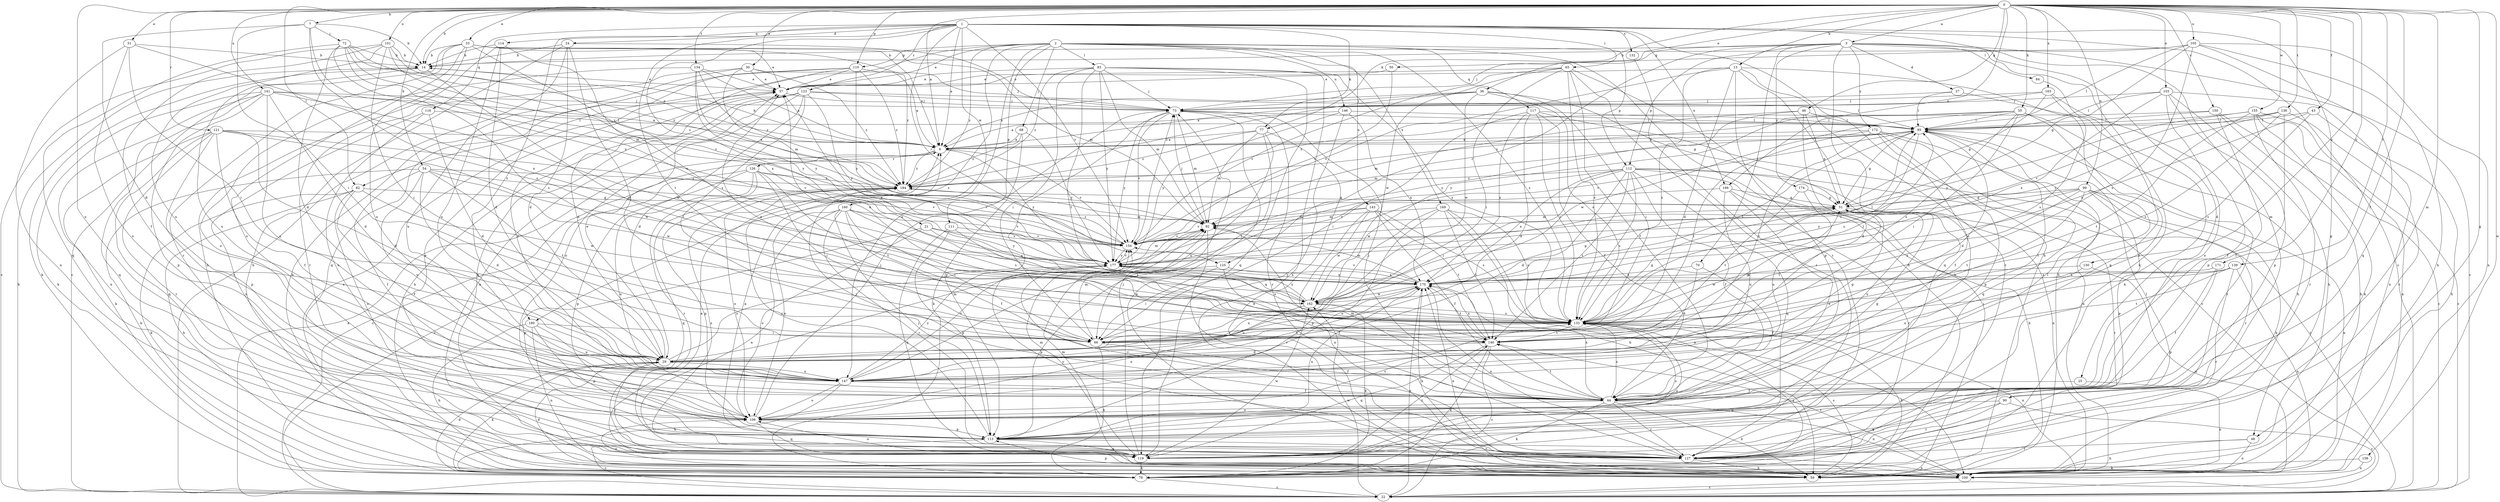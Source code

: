 strict digraph  {
0;
1;
2;
3;
6;
7;
13;
14;
21;
22;
24;
25;
27;
29;
30;
31;
33;
36;
37;
43;
44;
46;
48;
50;
51;
54;
55;
59;
65;
66;
68;
70;
72;
73;
77;
79;
82;
83;
84;
85;
90;
92;
99;
100;
101;
103;
105;
106;
110;
111;
112;
113;
114;
116;
117;
119;
121;
123;
125;
126;
127;
130;
132;
133;
134;
136;
139;
140;
141;
143;
146;
147;
150;
154;
155;
158;
160;
162;
163;
166;
169;
170;
171;
172;
174;
177;
180;
184;
0 -> 3  [label=a];
0 -> 6  [label=a];
0 -> 7  [label=b];
0 -> 13  [label=b];
0 -> 14  [label=b];
0 -> 30  [label=e];
0 -> 31  [label=e];
0 -> 33  [label=e];
0 -> 36  [label=e];
0 -> 43  [label=f];
0 -> 44  [label=f];
0 -> 46  [label=g];
0 -> 48  [label=g];
0 -> 54  [label=h];
0 -> 55  [label=h];
0 -> 77  [label=k];
0 -> 82  [label=l];
0 -> 90  [label=m];
0 -> 99  [label=n];
0 -> 101  [label=o];
0 -> 103  [label=o];
0 -> 105  [label=o];
0 -> 106  [label=o];
0 -> 110  [label=p];
0 -> 121  [label=r];
0 -> 130  [label=s];
0 -> 134  [label=t];
0 -> 136  [label=t];
0 -> 139  [label=t];
0 -> 141  [label=u];
0 -> 150  [label=v];
0 -> 155  [label=w];
0 -> 158  [label=w];
0 -> 163  [label=x];
0 -> 166  [label=x];
0 -> 171  [label=y];
1 -> 6  [label=a];
1 -> 21  [label=c];
1 -> 22  [label=c];
1 -> 24  [label=d];
1 -> 48  [label=g];
1 -> 59  [label=h];
1 -> 65  [label=i];
1 -> 77  [label=k];
1 -> 90  [label=m];
1 -> 114  [label=q];
1 -> 116  [label=q];
1 -> 123  [label=r];
1 -> 125  [label=r];
1 -> 132  [label=s];
1 -> 140  [label=t];
1 -> 154  [label=v];
1 -> 160  [label=w];
1 -> 166  [label=x];
1 -> 180  [label=z];
2 -> 37  [label=e];
2 -> 59  [label=h];
2 -> 68  [label=j];
2 -> 82  [label=l];
2 -> 83  [label=l];
2 -> 110  [label=p];
2 -> 111  [label=p];
2 -> 112  [label=p];
2 -> 117  [label=q];
2 -> 133  [label=s];
2 -> 143  [label=u];
2 -> 146  [label=u];
2 -> 147  [label=u];
2 -> 169  [label=x];
2 -> 180  [label=z];
2 -> 184  [label=z];
3 -> 14  [label=b];
3 -> 22  [label=c];
3 -> 25  [label=d];
3 -> 27  [label=d];
3 -> 50  [label=g];
3 -> 70  [label=j];
3 -> 79  [label=k];
3 -> 84  [label=l];
3 -> 106  [label=o];
3 -> 112  [label=p];
3 -> 125  [label=r];
3 -> 172  [label=y];
3 -> 174  [label=y];
6 -> 14  [label=b];
6 -> 22  [label=c];
6 -> 85  [label=l];
6 -> 126  [label=r];
6 -> 154  [label=v];
6 -> 177  [label=y];
6 -> 184  [label=z];
7 -> 14  [label=b];
7 -> 29  [label=d];
7 -> 66  [label=i];
7 -> 72  [label=j];
7 -> 133  [label=s];
7 -> 177  [label=y];
13 -> 29  [label=d];
13 -> 37  [label=e];
13 -> 59  [label=h];
13 -> 113  [label=p];
13 -> 119  [label=q];
13 -> 127  [label=r];
13 -> 133  [label=s];
13 -> 154  [label=v];
14 -> 37  [label=e];
14 -> 79  [label=k];
14 -> 133  [label=s];
14 -> 147  [label=u];
21 -> 106  [label=o];
21 -> 113  [label=p];
21 -> 154  [label=v];
21 -> 170  [label=x];
21 -> 177  [label=y];
22 -> 6  [label=a];
22 -> 14  [label=b];
22 -> 162  [label=w];
22 -> 170  [label=x];
24 -> 14  [label=b];
24 -> 22  [label=c];
24 -> 29  [label=d];
24 -> 59  [label=h];
24 -> 66  [label=i];
24 -> 92  [label=m];
25 -> 44  [label=f];
25 -> 100  [label=n];
27 -> 73  [label=j];
27 -> 79  [label=k];
27 -> 85  [label=l];
29 -> 37  [label=e];
29 -> 51  [label=g];
29 -> 79  [label=k];
29 -> 92  [label=m];
29 -> 127  [label=r];
29 -> 147  [label=u];
29 -> 170  [label=x];
29 -> 177  [label=y];
30 -> 37  [label=e];
30 -> 73  [label=j];
30 -> 127  [label=r];
30 -> 147  [label=u];
30 -> 177  [label=y];
30 -> 184  [label=z];
31 -> 14  [label=b];
31 -> 66  [label=i];
31 -> 100  [label=n];
31 -> 106  [label=o];
31 -> 170  [label=x];
33 -> 6  [label=a];
33 -> 14  [label=b];
33 -> 22  [label=c];
33 -> 37  [label=e];
33 -> 73  [label=j];
33 -> 106  [label=o];
33 -> 127  [label=r];
33 -> 147  [label=u];
33 -> 170  [label=x];
33 -> 184  [label=z];
36 -> 6  [label=a];
36 -> 51  [label=g];
36 -> 66  [label=i];
36 -> 73  [label=j];
36 -> 133  [label=s];
36 -> 162  [label=w];
36 -> 184  [label=z];
37 -> 73  [label=j];
43 -> 59  [label=h];
43 -> 85  [label=l];
43 -> 133  [label=s];
43 -> 170  [label=x];
44 -> 51  [label=g];
44 -> 59  [label=h];
44 -> 73  [label=j];
44 -> 79  [label=k];
44 -> 92  [label=m];
44 -> 100  [label=n];
44 -> 106  [label=o];
44 -> 127  [label=r];
44 -> 133  [label=s];
44 -> 140  [label=t];
44 -> 170  [label=x];
44 -> 184  [label=z];
46 -> 29  [label=d];
46 -> 51  [label=g];
46 -> 85  [label=l];
46 -> 92  [label=m];
46 -> 177  [label=y];
48 -> 59  [label=h];
48 -> 100  [label=n];
48 -> 127  [label=r];
50 -> 37  [label=e];
50 -> 154  [label=v];
51 -> 92  [label=m];
51 -> 127  [label=r];
51 -> 140  [label=t];
51 -> 147  [label=u];
54 -> 29  [label=d];
54 -> 44  [label=f];
54 -> 79  [label=k];
54 -> 140  [label=t];
54 -> 147  [label=u];
54 -> 154  [label=v];
54 -> 162  [label=w];
54 -> 184  [label=z];
55 -> 44  [label=f];
55 -> 59  [label=h];
55 -> 66  [label=i];
55 -> 85  [label=l];
55 -> 133  [label=s];
55 -> 162  [label=w];
55 -> 177  [label=y];
55 -> 184  [label=z];
59 -> 29  [label=d];
59 -> 37  [label=e];
59 -> 92  [label=m];
59 -> 106  [label=o];
59 -> 113  [label=p];
59 -> 133  [label=s];
59 -> 170  [label=x];
65 -> 37  [label=e];
65 -> 44  [label=f];
65 -> 59  [label=h];
65 -> 66  [label=i];
65 -> 127  [label=r];
65 -> 133  [label=s];
65 -> 154  [label=v];
65 -> 162  [label=w];
66 -> 44  [label=f];
66 -> 51  [label=g];
66 -> 79  [label=k];
66 -> 92  [label=m];
68 -> 6  [label=a];
68 -> 79  [label=k];
68 -> 177  [label=y];
68 -> 184  [label=z];
70 -> 29  [label=d];
70 -> 44  [label=f];
70 -> 170  [label=x];
72 -> 6  [label=a];
72 -> 14  [label=b];
72 -> 29  [label=d];
72 -> 92  [label=m];
72 -> 119  [label=q];
72 -> 133  [label=s];
72 -> 170  [label=x];
72 -> 184  [label=z];
73 -> 85  [label=l];
73 -> 92  [label=m];
73 -> 100  [label=n];
73 -> 113  [label=p];
73 -> 127  [label=r];
73 -> 154  [label=v];
73 -> 177  [label=y];
77 -> 6  [label=a];
77 -> 66  [label=i];
77 -> 92  [label=m];
77 -> 100  [label=n];
77 -> 147  [label=u];
77 -> 184  [label=z];
79 -> 22  [label=c];
79 -> 29  [label=d];
79 -> 133  [label=s];
82 -> 44  [label=f];
82 -> 51  [label=g];
82 -> 59  [label=h];
82 -> 79  [label=k];
82 -> 106  [label=o];
82 -> 162  [label=w];
83 -> 37  [label=e];
83 -> 66  [label=i];
83 -> 73  [label=j];
83 -> 92  [label=m];
83 -> 100  [label=n];
83 -> 119  [label=q];
83 -> 133  [label=s];
83 -> 140  [label=t];
83 -> 177  [label=y];
83 -> 184  [label=z];
84 -> 119  [label=q];
85 -> 6  [label=a];
85 -> 29  [label=d];
85 -> 51  [label=g];
85 -> 92  [label=m];
85 -> 127  [label=r];
85 -> 133  [label=s];
85 -> 154  [label=v];
90 -> 22  [label=c];
90 -> 106  [label=o];
90 -> 119  [label=q];
90 -> 127  [label=r];
92 -> 73  [label=j];
92 -> 127  [label=r];
92 -> 154  [label=v];
99 -> 51  [label=g];
99 -> 79  [label=k];
99 -> 100  [label=n];
99 -> 113  [label=p];
99 -> 127  [label=r];
99 -> 133  [label=s];
99 -> 140  [label=t];
99 -> 154  [label=v];
99 -> 177  [label=y];
100 -> 6  [label=a];
100 -> 22  [label=c];
100 -> 140  [label=t];
101 -> 14  [label=b];
101 -> 22  [label=c];
101 -> 44  [label=f];
101 -> 66  [label=i];
101 -> 147  [label=u];
101 -> 154  [label=v];
101 -> 184  [label=z];
103 -> 59  [label=h];
103 -> 73  [label=j];
103 -> 85  [label=l];
103 -> 100  [label=n];
103 -> 106  [label=o];
103 -> 113  [label=p];
103 -> 170  [label=x];
105 -> 14  [label=b];
105 -> 51  [label=g];
105 -> 59  [label=h];
105 -> 73  [label=j];
105 -> 85  [label=l];
105 -> 100  [label=n];
105 -> 119  [label=q];
105 -> 133  [label=s];
106 -> 37  [label=e];
106 -> 73  [label=j];
106 -> 85  [label=l];
106 -> 113  [label=p];
106 -> 119  [label=q];
106 -> 133  [label=s];
110 -> 6  [label=a];
110 -> 29  [label=d];
110 -> 37  [label=e];
110 -> 59  [label=h];
110 -> 119  [label=q];
110 -> 177  [label=y];
110 -> 184  [label=z];
111 -> 113  [label=p];
111 -> 119  [label=q];
111 -> 133  [label=s];
111 -> 154  [label=v];
112 -> 22  [label=c];
112 -> 29  [label=d];
112 -> 44  [label=f];
112 -> 59  [label=h];
112 -> 66  [label=i];
112 -> 100  [label=n];
112 -> 119  [label=q];
112 -> 133  [label=s];
112 -> 140  [label=t];
112 -> 162  [label=w];
112 -> 170  [label=x];
112 -> 184  [label=z];
113 -> 22  [label=c];
113 -> 119  [label=q];
113 -> 127  [label=r];
113 -> 133  [label=s];
113 -> 170  [label=x];
113 -> 184  [label=z];
114 -> 14  [label=b];
114 -> 29  [label=d];
114 -> 59  [label=h];
114 -> 133  [label=s];
114 -> 147  [label=u];
116 -> 29  [label=d];
116 -> 85  [label=l];
116 -> 100  [label=n];
116 -> 106  [label=o];
117 -> 22  [label=c];
117 -> 29  [label=d];
117 -> 44  [label=f];
117 -> 66  [label=i];
117 -> 85  [label=l];
117 -> 133  [label=s];
117 -> 170  [label=x];
119 -> 73  [label=j];
119 -> 79  [label=k];
119 -> 92  [label=m];
119 -> 106  [label=o];
119 -> 133  [label=s];
119 -> 140  [label=t];
119 -> 162  [label=w];
121 -> 6  [label=a];
121 -> 29  [label=d];
121 -> 44  [label=f];
121 -> 79  [label=k];
121 -> 113  [label=p];
121 -> 119  [label=q];
121 -> 127  [label=r];
121 -> 154  [label=v];
121 -> 162  [label=w];
123 -> 29  [label=d];
123 -> 59  [label=h];
123 -> 66  [label=i];
123 -> 73  [label=j];
123 -> 85  [label=l];
123 -> 100  [label=n];
123 -> 106  [label=o];
123 -> 119  [label=q];
123 -> 177  [label=y];
125 -> 44  [label=f];
125 -> 66  [label=i];
125 -> 113  [label=p];
125 -> 170  [label=x];
126 -> 22  [label=c];
126 -> 66  [label=i];
126 -> 106  [label=o];
126 -> 113  [label=p];
126 -> 127  [label=r];
126 -> 140  [label=t];
126 -> 154  [label=v];
126 -> 184  [label=z];
127 -> 6  [label=a];
127 -> 59  [label=h];
127 -> 85  [label=l];
127 -> 100  [label=n];
127 -> 154  [label=v];
127 -> 170  [label=x];
127 -> 177  [label=y];
127 -> 184  [label=z];
130 -> 100  [label=n];
130 -> 147  [label=u];
130 -> 170  [label=x];
132 -> 127  [label=r];
133 -> 37  [label=e];
133 -> 51  [label=g];
133 -> 59  [label=h];
133 -> 66  [label=i];
133 -> 85  [label=l];
133 -> 100  [label=n];
133 -> 140  [label=t];
134 -> 6  [label=a];
134 -> 37  [label=e];
134 -> 92  [label=m];
134 -> 106  [label=o];
134 -> 177  [label=y];
134 -> 184  [label=z];
136 -> 44  [label=f];
136 -> 85  [label=l];
136 -> 127  [label=r];
136 -> 133  [label=s];
136 -> 154  [label=v];
136 -> 177  [label=y];
139 -> 66  [label=i];
139 -> 100  [label=n];
139 -> 127  [label=r];
139 -> 140  [label=t];
139 -> 162  [label=w];
139 -> 170  [label=x];
140 -> 22  [label=c];
140 -> 29  [label=d];
140 -> 37  [label=e];
140 -> 79  [label=k];
140 -> 119  [label=q];
140 -> 170  [label=x];
141 -> 6  [label=a];
141 -> 29  [label=d];
141 -> 73  [label=j];
141 -> 79  [label=k];
141 -> 100  [label=n];
141 -> 113  [label=p];
141 -> 119  [label=q];
141 -> 147  [label=u];
141 -> 162  [label=w];
143 -> 44  [label=f];
143 -> 92  [label=m];
143 -> 100  [label=n];
143 -> 133  [label=s];
143 -> 140  [label=t];
143 -> 154  [label=v];
143 -> 162  [label=w];
146 -> 6  [label=a];
146 -> 85  [label=l];
146 -> 119  [label=q];
146 -> 170  [label=x];
146 -> 177  [label=y];
147 -> 37  [label=e];
147 -> 44  [label=f];
147 -> 79  [label=k];
147 -> 85  [label=l];
147 -> 106  [label=o];
147 -> 154  [label=v];
147 -> 170  [label=x];
147 -> 177  [label=y];
150 -> 22  [label=c];
150 -> 44  [label=f];
150 -> 59  [label=h];
150 -> 85  [label=l];
150 -> 184  [label=z];
154 -> 73  [label=j];
154 -> 177  [label=y];
154 -> 184  [label=z];
155 -> 22  [label=c];
155 -> 79  [label=k];
155 -> 85  [label=l];
155 -> 100  [label=n];
155 -> 127  [label=r];
155 -> 140  [label=t];
155 -> 177  [label=y];
158 -> 79  [label=k];
158 -> 100  [label=n];
160 -> 44  [label=f];
160 -> 66  [label=i];
160 -> 92  [label=m];
160 -> 100  [label=n];
160 -> 106  [label=o];
160 -> 113  [label=j];
160 -> 127  [label=r];
160 -> 133  [label=s];
160 -> 154  [label=v];
162 -> 37  [label=e];
162 -> 79  [label=k];
162 -> 85  [label=l];
162 -> 106  [label=o];
162 -> 133  [label=s];
162 -> 177  [label=y];
163 -> 6  [label=a];
163 -> 51  [label=g];
163 -> 73  [label=j];
163 -> 113  [label=p];
163 -> 133  [label=s];
166 -> 51  [label=g];
166 -> 106  [label=o];
166 -> 127  [label=r];
166 -> 147  [label=u];
166 -> 154  [label=v];
169 -> 59  [label=h];
169 -> 92  [label=m];
169 -> 100  [label=n];
169 -> 106  [label=o];
169 -> 113  [label=p];
169 -> 133  [label=s];
169 -> 140  [label=t];
170 -> 51  [label=g];
170 -> 59  [label=h];
170 -> 85  [label=l];
170 -> 92  [label=m];
170 -> 140  [label=t];
170 -> 147  [label=u];
170 -> 154  [label=v];
170 -> 162  [label=w];
170 -> 177  [label=y];
171 -> 44  [label=f];
171 -> 113  [label=p];
171 -> 170  [label=x];
172 -> 6  [label=a];
172 -> 44  [label=f];
172 -> 66  [label=i];
172 -> 100  [label=n];
172 -> 113  [label=p];
172 -> 119  [label=q];
172 -> 140  [label=t];
174 -> 51  [label=g];
174 -> 140  [label=t];
174 -> 147  [label=u];
177 -> 92  [label=m];
177 -> 133  [label=s];
177 -> 154  [label=v];
177 -> 170  [label=x];
180 -> 59  [label=h];
180 -> 66  [label=i];
180 -> 100  [label=n];
180 -> 113  [label=p];
180 -> 147  [label=u];
184 -> 51  [label=g];
184 -> 106  [label=o];
184 -> 113  [label=p];
184 -> 119  [label=q];
}
